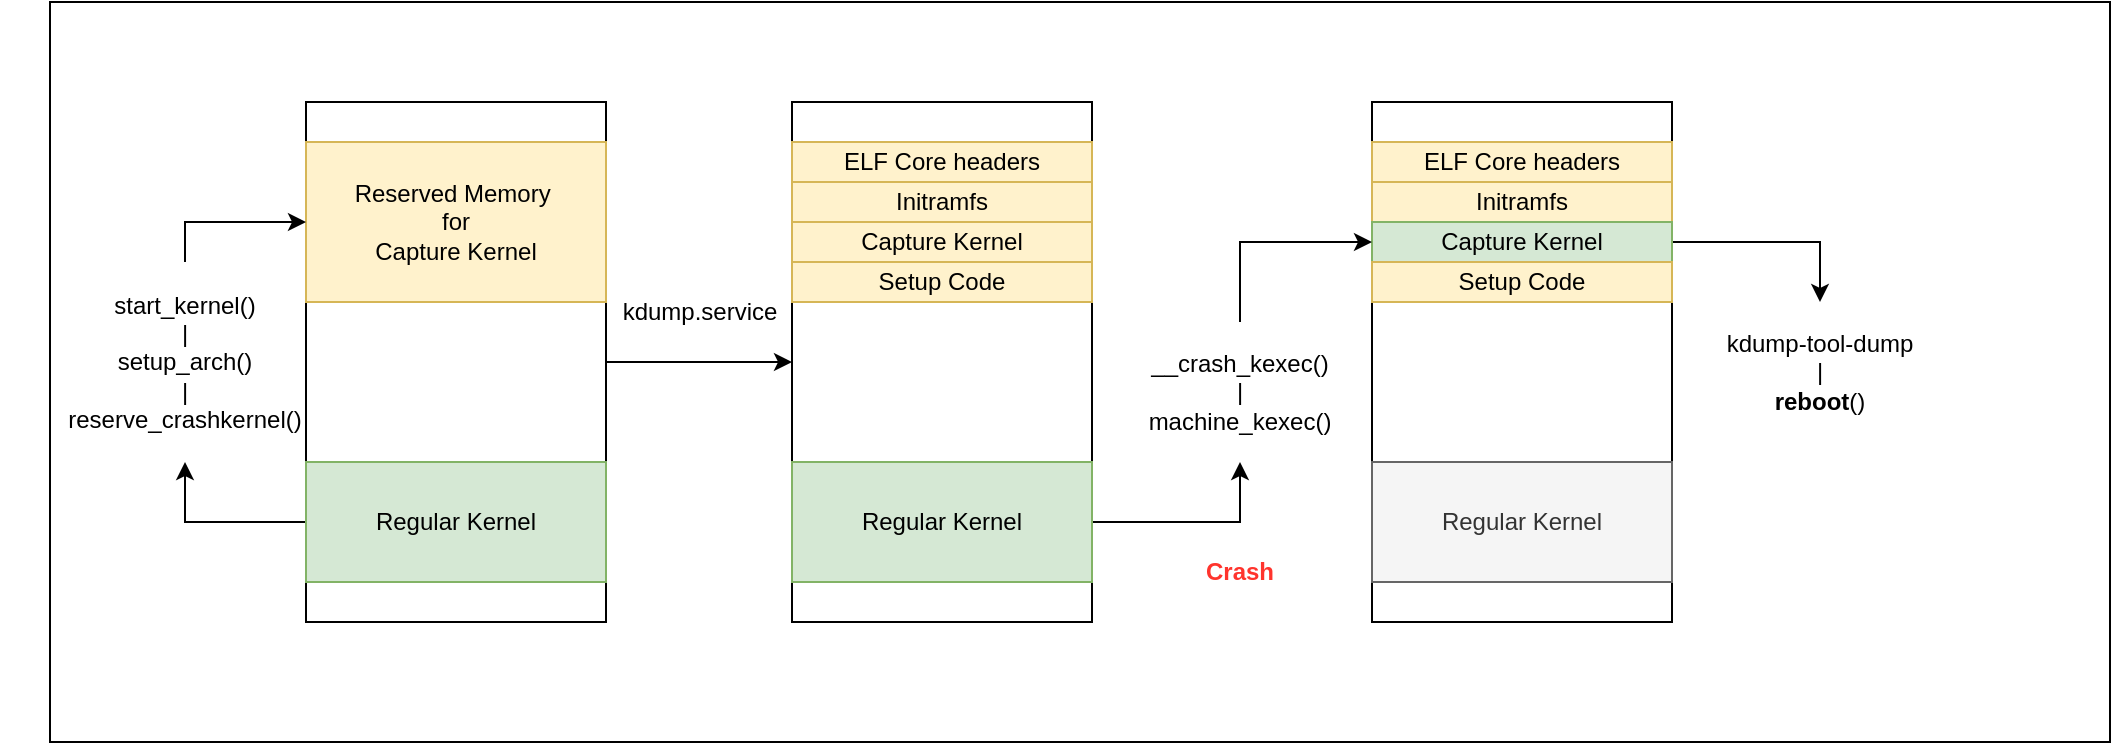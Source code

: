 <mxfile version="26.0.15">
  <diagram name="第 1 页" id="Mi_FXrxDKOaw2NNojvzv">
    <mxGraphModel dx="1877" dy="530" grid="1" gridSize="10" guides="1" tooltips="1" connect="1" arrows="1" fold="1" page="1" pageScale="1" pageWidth="827" pageHeight="1169" math="0" shadow="0">
      <root>
        <mxCell id="0" />
        <mxCell id="1" parent="0" />
        <mxCell id="PAXVkRBCryVE_3M80UEs-35" value="" style="rounded=0;whiteSpace=wrap;html=1;" vertex="1" parent="1">
          <mxGeometry x="-20" y="50" width="1030" height="370" as="geometry" />
        </mxCell>
        <mxCell id="PAXVkRBCryVE_3M80UEs-33" style="edgeStyle=orthogonalEdgeStyle;rounded=0;orthogonalLoop=1;jettySize=auto;html=1;entryX=0;entryY=0.5;entryDx=0;entryDy=0;" edge="1" parent="1" source="PAXVkRBCryVE_3M80UEs-1" target="PAXVkRBCryVE_3M80UEs-7">
          <mxGeometry relative="1" as="geometry" />
        </mxCell>
        <mxCell id="PAXVkRBCryVE_3M80UEs-1" value="" style="rounded=0;whiteSpace=wrap;html=1;" vertex="1" parent="1">
          <mxGeometry x="108" y="100" width="150" height="260" as="geometry" />
        </mxCell>
        <mxCell id="PAXVkRBCryVE_3M80UEs-2" value="Reserved Memory&amp;nbsp;&lt;div&gt;for&lt;/div&gt;&lt;div&gt;Capture Kernel&lt;/div&gt;" style="rounded=0;whiteSpace=wrap;html=1;fillColor=#fff2cc;strokeColor=#d6b656;" vertex="1" parent="1">
          <mxGeometry x="108" y="120" width="150" height="80" as="geometry" />
        </mxCell>
        <mxCell id="PAXVkRBCryVE_3M80UEs-5" style="edgeStyle=orthogonalEdgeStyle;rounded=0;orthogonalLoop=1;jettySize=auto;html=1;exitX=0;exitY=0.5;exitDx=0;exitDy=0;entryX=0.5;entryY=1;entryDx=0;entryDy=0;" edge="1" parent="1" source="PAXVkRBCryVE_3M80UEs-3" target="PAXVkRBCryVE_3M80UEs-4">
          <mxGeometry relative="1" as="geometry" />
        </mxCell>
        <mxCell id="PAXVkRBCryVE_3M80UEs-3" value="Regular Kernel" style="rounded=0;whiteSpace=wrap;html=1;fillColor=#d5e8d4;strokeColor=#82b366;" vertex="1" parent="1">
          <mxGeometry x="108" y="280" width="150" height="60" as="geometry" />
        </mxCell>
        <mxCell id="PAXVkRBCryVE_3M80UEs-6" style="edgeStyle=orthogonalEdgeStyle;rounded=0;orthogonalLoop=1;jettySize=auto;html=1;exitX=0.5;exitY=0;exitDx=0;exitDy=0;entryX=0;entryY=0.5;entryDx=0;entryDy=0;" edge="1" parent="1" source="PAXVkRBCryVE_3M80UEs-4" target="PAXVkRBCryVE_3M80UEs-2">
          <mxGeometry relative="1" as="geometry" />
        </mxCell>
        <mxCell id="PAXVkRBCryVE_3M80UEs-4" value="start_kernel()&lt;div&gt;|&lt;/div&gt;&lt;div&gt;setup_arch()&lt;/div&gt;&lt;div&gt;|&lt;/div&gt;&lt;div&gt;reserve_crashkernel()&lt;/div&gt;" style="text;html=1;align=center;verticalAlign=middle;whiteSpace=wrap;rounded=0;" vertex="1" parent="1">
          <mxGeometry x="-45" y="180" width="185" height="100" as="geometry" />
        </mxCell>
        <mxCell id="PAXVkRBCryVE_3M80UEs-7" value="" style="rounded=0;whiteSpace=wrap;html=1;" vertex="1" parent="1">
          <mxGeometry x="351" y="100" width="150" height="260" as="geometry" />
        </mxCell>
        <mxCell id="PAXVkRBCryVE_3M80UEs-8" value="ELF Core headers" style="rounded=0;whiteSpace=wrap;html=1;fillColor=#fff2cc;strokeColor=#d6b656;" vertex="1" parent="1">
          <mxGeometry x="351" y="120" width="150" height="20" as="geometry" />
        </mxCell>
        <mxCell id="PAXVkRBCryVE_3M80UEs-25" style="edgeStyle=orthogonalEdgeStyle;rounded=0;orthogonalLoop=1;jettySize=auto;html=1;entryX=0.5;entryY=1;entryDx=0;entryDy=0;" edge="1" parent="1" source="PAXVkRBCryVE_3M80UEs-9" target="PAXVkRBCryVE_3M80UEs-24">
          <mxGeometry relative="1" as="geometry" />
        </mxCell>
        <mxCell id="PAXVkRBCryVE_3M80UEs-9" value="Regular Kernel" style="rounded=0;whiteSpace=wrap;html=1;fillColor=#d5e8d4;strokeColor=#82b366;" vertex="1" parent="1">
          <mxGeometry x="351" y="280" width="150" height="60" as="geometry" />
        </mxCell>
        <mxCell id="PAXVkRBCryVE_3M80UEs-10" value="Initramfs" style="rounded=0;whiteSpace=wrap;html=1;fillColor=#fff2cc;strokeColor=#d6b656;" vertex="1" parent="1">
          <mxGeometry x="351" y="140" width="150" height="20" as="geometry" />
        </mxCell>
        <mxCell id="PAXVkRBCryVE_3M80UEs-11" value="Capture Kernel" style="rounded=0;whiteSpace=wrap;html=1;fillColor=#fff2cc;strokeColor=#d6b656;" vertex="1" parent="1">
          <mxGeometry x="351" y="160" width="150" height="20" as="geometry" />
        </mxCell>
        <mxCell id="PAXVkRBCryVE_3M80UEs-12" value="Setup Code" style="rounded=0;whiteSpace=wrap;html=1;fillColor=#fff2cc;strokeColor=#d6b656;" vertex="1" parent="1">
          <mxGeometry x="351" y="180" width="150" height="20" as="geometry" />
        </mxCell>
        <mxCell id="PAXVkRBCryVE_3M80UEs-16" value="" style="rounded=0;whiteSpace=wrap;html=1;" vertex="1" parent="1">
          <mxGeometry x="641" y="100" width="150" height="260" as="geometry" />
        </mxCell>
        <mxCell id="PAXVkRBCryVE_3M80UEs-17" value="ELF Core headers" style="rounded=0;whiteSpace=wrap;html=1;fillColor=#fff2cc;strokeColor=#d6b656;" vertex="1" parent="1">
          <mxGeometry x="641" y="120" width="150" height="20" as="geometry" />
        </mxCell>
        <mxCell id="PAXVkRBCryVE_3M80UEs-18" value="Regular Kernel" style="rounded=0;whiteSpace=wrap;html=1;fillColor=#f5f5f5;strokeColor=#666666;fontColor=#333333;" vertex="1" parent="1">
          <mxGeometry x="641" y="280" width="150" height="60" as="geometry" />
        </mxCell>
        <mxCell id="PAXVkRBCryVE_3M80UEs-19" value="Initramfs" style="rounded=0;whiteSpace=wrap;html=1;fillColor=#fff2cc;strokeColor=#d6b656;" vertex="1" parent="1">
          <mxGeometry x="641" y="140" width="150" height="20" as="geometry" />
        </mxCell>
        <mxCell id="PAXVkRBCryVE_3M80UEs-32" style="edgeStyle=orthogonalEdgeStyle;rounded=0;orthogonalLoop=1;jettySize=auto;html=1;" edge="1" parent="1" source="PAXVkRBCryVE_3M80UEs-20" target="PAXVkRBCryVE_3M80UEs-31">
          <mxGeometry relative="1" as="geometry" />
        </mxCell>
        <mxCell id="PAXVkRBCryVE_3M80UEs-20" value="Capture Kernel" style="rounded=0;whiteSpace=wrap;html=1;fillColor=#d5e8d4;strokeColor=#82b366;" vertex="1" parent="1">
          <mxGeometry x="641" y="160" width="150" height="20" as="geometry" />
        </mxCell>
        <mxCell id="PAXVkRBCryVE_3M80UEs-21" value="Setup Code" style="rounded=0;whiteSpace=wrap;html=1;fillColor=#fff2cc;strokeColor=#d6b656;" vertex="1" parent="1">
          <mxGeometry x="641" y="180" width="150" height="20" as="geometry" />
        </mxCell>
        <mxCell id="PAXVkRBCryVE_3M80UEs-28" style="edgeStyle=orthogonalEdgeStyle;rounded=0;orthogonalLoop=1;jettySize=auto;html=1;entryX=0;entryY=0.5;entryDx=0;entryDy=0;exitX=0.5;exitY=0;exitDx=0;exitDy=0;" edge="1" parent="1" source="PAXVkRBCryVE_3M80UEs-24" target="PAXVkRBCryVE_3M80UEs-20">
          <mxGeometry relative="1" as="geometry" />
        </mxCell>
        <mxCell id="PAXVkRBCryVE_3M80UEs-24" value="__crash_kexec()&lt;div&gt;|&lt;/div&gt;&lt;div&gt;&lt;span style=&quot;background-color: transparent; color: light-dark(rgb(0, 0, 0), rgb(255, 255, 255));&quot;&gt;machine_kexec()&lt;/span&gt;&lt;/div&gt;" style="text;html=1;align=center;verticalAlign=middle;whiteSpace=wrap;rounded=0;" vertex="1" parent="1">
          <mxGeometry x="520" y="210" width="110" height="70" as="geometry" />
        </mxCell>
        <mxCell id="PAXVkRBCryVE_3M80UEs-30" value="&lt;font style=&quot;color: rgb(255, 52, 45);&quot;&gt;&lt;b&gt;Crash&lt;/b&gt;&lt;/font&gt;" style="text;html=1;align=center;verticalAlign=middle;whiteSpace=wrap;rounded=0;" vertex="1" parent="1">
          <mxGeometry x="545" y="320" width="60" height="30" as="geometry" />
        </mxCell>
        <mxCell id="PAXVkRBCryVE_3M80UEs-31" value="kdump-tool-dump&lt;div&gt;|&lt;/div&gt;&lt;div&gt;&lt;span style=&quot;background-color: transparent; color: light-dark(rgb(0, 0, 0), rgb(255, 255, 255));&quot;&gt;&lt;b&gt;reboot&lt;/b&gt;()&lt;/span&gt;&lt;/div&gt;" style="text;html=1;align=center;verticalAlign=middle;whiteSpace=wrap;rounded=0;" vertex="1" parent="1">
          <mxGeometry x="810" y="200" width="110" height="70" as="geometry" />
        </mxCell>
        <mxCell id="PAXVkRBCryVE_3M80UEs-34" value="kdump.service" style="text;html=1;align=center;verticalAlign=middle;whiteSpace=wrap;rounded=0;" vertex="1" parent="1">
          <mxGeometry x="250" y="170" width="110" height="70" as="geometry" />
        </mxCell>
      </root>
    </mxGraphModel>
  </diagram>
</mxfile>
